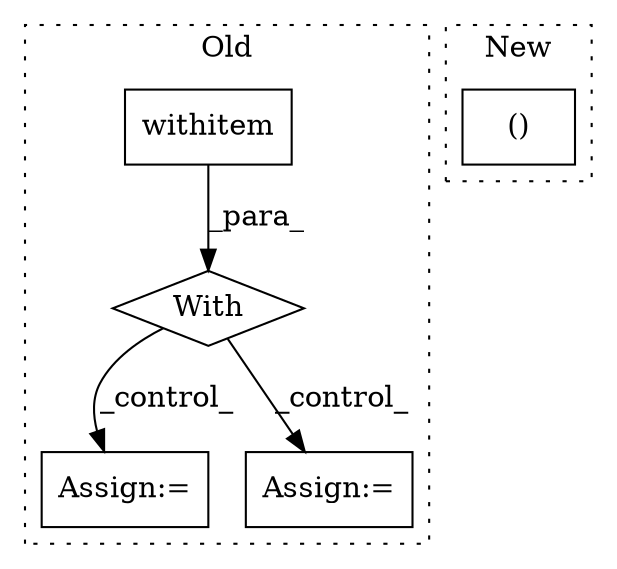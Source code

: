 digraph G {
subgraph cluster0 {
1 [label="With" a="39" s="4232,4242" l="5,31" shape="diamond"];
3 [label="Assign:=" a="68" s="5447" l="3" shape="box"];
4 [label="Assign:=" a="68" s="4678" l="3" shape="box"];
5 [label="withitem" a="49" s="4237" l="5" shape="box"];
label = "Old";
style="dotted";
}
subgraph cluster1 {
2 [label="()" a="54" s="5174" l="0" shape="box"];
label = "New";
style="dotted";
}
1 -> 4 [label="_control_"];
1 -> 3 [label="_control_"];
5 -> 1 [label="_para_"];
}
